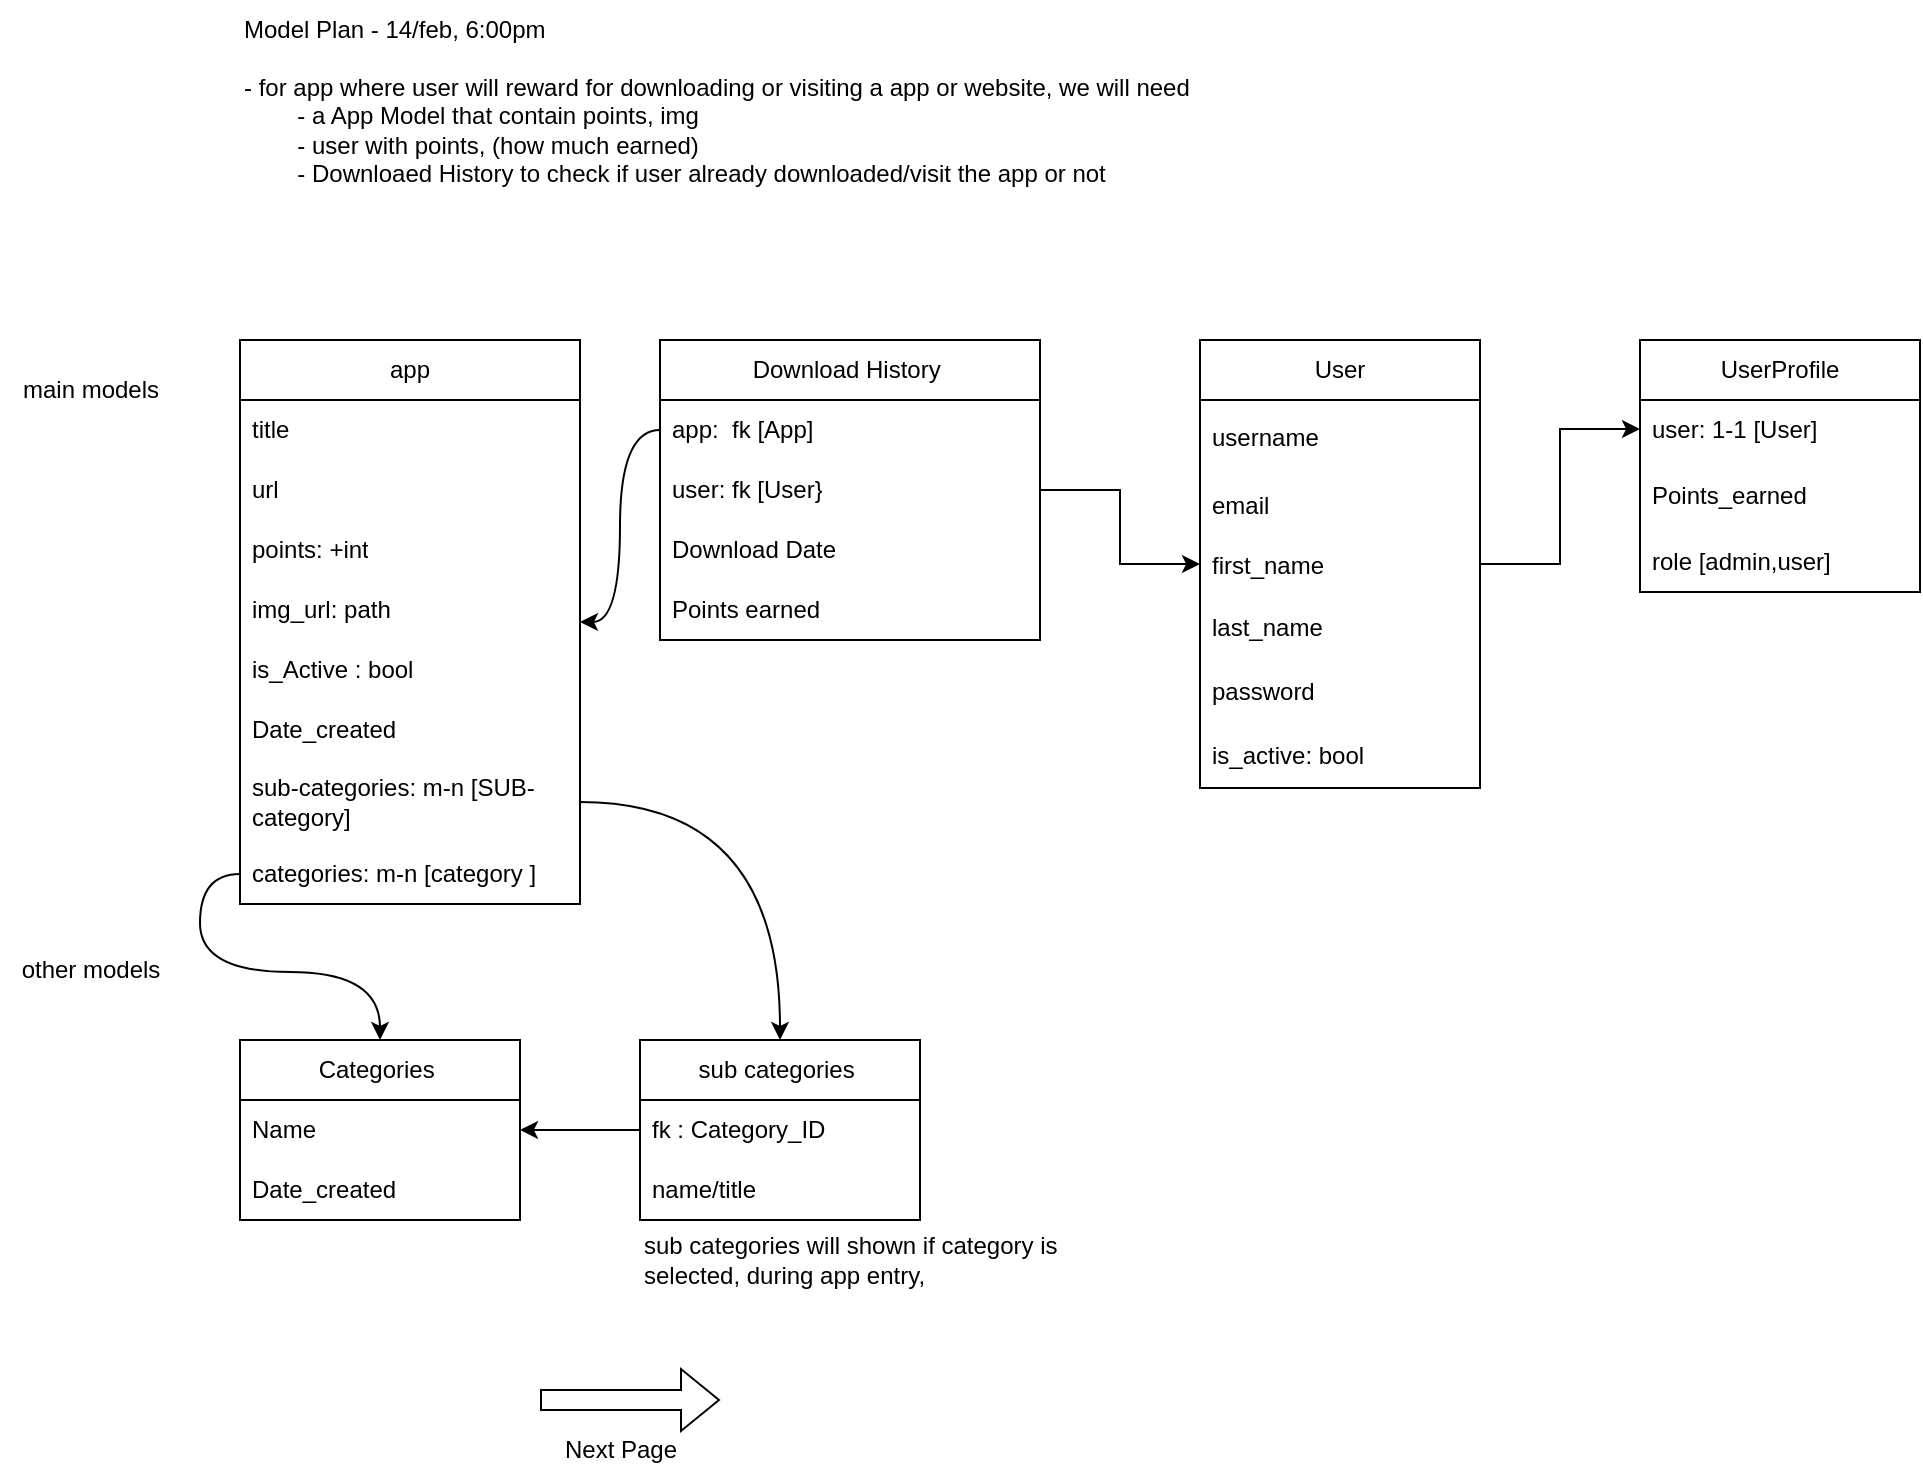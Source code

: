 <mxfile version="26.0.9" pages="3">
  <diagram name="Models" id="yg54V8enOvutbuFmXJnn">
    <mxGraphModel dx="1416" dy="1007" grid="1" gridSize="10" guides="1" tooltips="1" connect="1" arrows="1" fold="1" page="0" pageScale="1" pageWidth="1100" pageHeight="850" math="0" shadow="0">
      <root>
        <mxCell id="0" />
        <mxCell id="1" parent="0" />
        <mxCell id="X98Gqvlc236ztXUzKMdu-1" value="app" style="swimlane;fontStyle=0;childLayout=stackLayout;horizontal=1;startSize=30;horizontalStack=0;resizeParent=1;resizeParentMax=0;resizeLast=0;collapsible=1;marginBottom=0;whiteSpace=wrap;html=1;" parent="1" vertex="1">
          <mxGeometry x="80" y="130" width="170" height="282" as="geometry">
            <mxRectangle x="80" y="130" width="120" height="30" as="alternateBounds" />
          </mxGeometry>
        </mxCell>
        <mxCell id="X98Gqvlc236ztXUzKMdu-2" value="title" style="text;strokeColor=none;fillColor=none;align=left;verticalAlign=middle;spacingLeft=4;spacingRight=4;overflow=hidden;points=[[0,0.5],[1,0.5]];portConstraint=eastwest;rotatable=0;whiteSpace=wrap;html=1;" parent="X98Gqvlc236ztXUzKMdu-1" vertex="1">
          <mxGeometry y="30" width="170" height="30" as="geometry" />
        </mxCell>
        <mxCell id="X98Gqvlc236ztXUzKMdu-3" value="url" style="text;strokeColor=none;fillColor=none;align=left;verticalAlign=middle;spacingLeft=4;spacingRight=4;overflow=hidden;points=[[0,0.5],[1,0.5]];portConstraint=eastwest;rotatable=0;whiteSpace=wrap;html=1;" parent="X98Gqvlc236ztXUzKMdu-1" vertex="1">
          <mxGeometry y="60" width="170" height="30" as="geometry" />
        </mxCell>
        <mxCell id="X98Gqvlc236ztXUzKMdu-4" value="points: +int" style="text;strokeColor=none;fillColor=none;align=left;verticalAlign=middle;spacingLeft=4;spacingRight=4;overflow=hidden;points=[[0,0.5],[1,0.5]];portConstraint=eastwest;rotatable=0;whiteSpace=wrap;html=1;" parent="X98Gqvlc236ztXUzKMdu-1" vertex="1">
          <mxGeometry y="90" width="170" height="30" as="geometry" />
        </mxCell>
        <mxCell id="X98Gqvlc236ztXUzKMdu-14" value="img_url: path" style="text;strokeColor=none;fillColor=none;align=left;verticalAlign=middle;spacingLeft=4;spacingRight=4;overflow=hidden;points=[[0,0.5],[1,0.5]];portConstraint=eastwest;rotatable=0;whiteSpace=wrap;html=1;" parent="X98Gqvlc236ztXUzKMdu-1" vertex="1">
          <mxGeometry y="120" width="170" height="30" as="geometry" />
        </mxCell>
        <mxCell id="X98Gqvlc236ztXUzKMdu-15" value="is_Active : bool" style="text;strokeColor=none;fillColor=none;align=left;verticalAlign=middle;spacingLeft=4;spacingRight=4;overflow=hidden;points=[[0,0.5],[1,0.5]];portConstraint=eastwest;rotatable=0;whiteSpace=wrap;html=1;" parent="X98Gqvlc236ztXUzKMdu-1" vertex="1">
          <mxGeometry y="150" width="170" height="30" as="geometry" />
        </mxCell>
        <mxCell id="QyNWBzFtsBz3inYMbopf-13" value="Date_created" style="text;strokeColor=none;fillColor=none;align=left;verticalAlign=middle;spacingLeft=4;spacingRight=4;overflow=hidden;points=[[0,0.5],[1,0.5]];portConstraint=eastwest;rotatable=0;whiteSpace=wrap;html=1;" vertex="1" parent="X98Gqvlc236ztXUzKMdu-1">
          <mxGeometry y="180" width="170" height="30" as="geometry" />
        </mxCell>
        <mxCell id="X98Gqvlc236ztXUzKMdu-39" value="sub-categories: m-n [SUB- category]" style="text;strokeColor=none;fillColor=none;align=left;verticalAlign=middle;spacingLeft=4;spacingRight=4;overflow=hidden;points=[[0,0.5],[1,0.5]];portConstraint=eastwest;rotatable=0;whiteSpace=wrap;html=1;" parent="X98Gqvlc236ztXUzKMdu-1" vertex="1">
          <mxGeometry y="210" width="170" height="42" as="geometry" />
        </mxCell>
        <mxCell id="X98Gqvlc236ztXUzKMdu-20" value="categories: m-n [category ]" style="text;strokeColor=none;fillColor=none;align=left;verticalAlign=middle;spacingLeft=4;spacingRight=4;overflow=hidden;points=[[0,0.5],[1,0.5]];portConstraint=eastwest;rotatable=0;whiteSpace=wrap;html=1;" parent="X98Gqvlc236ztXUzKMdu-1" vertex="1">
          <mxGeometry y="252" width="170" height="30" as="geometry" />
        </mxCell>
        <mxCell id="X98Gqvlc236ztXUzKMdu-5" value="Model Plan - 14/feb, 6:00pm" style="text;html=1;align=left;verticalAlign=middle;resizable=0;points=[];autosize=1;strokeColor=none;fillColor=none;" parent="1" vertex="1">
          <mxGeometry x="80" y="-40" width="170" height="30" as="geometry" />
        </mxCell>
        <mxCell id="X98Gqvlc236ztXUzKMdu-6" value="UserProfile" style="swimlane;fontStyle=0;childLayout=stackLayout;horizontal=1;startSize=30;horizontalStack=0;resizeParent=1;resizeParentMax=0;resizeLast=0;collapsible=1;marginBottom=0;whiteSpace=wrap;html=1;" parent="1" vertex="1">
          <mxGeometry x="780" y="130" width="140" height="126" as="geometry">
            <mxRectangle x="250" y="130" width="120" height="30" as="alternateBounds" />
          </mxGeometry>
        </mxCell>
        <mxCell id="QyNWBzFtsBz3inYMbopf-1" value="user: 1-1 [User]" style="text;strokeColor=none;fillColor=none;align=left;verticalAlign=middle;spacingLeft=4;spacingRight=4;overflow=hidden;points=[[0,0.5],[1,0.5]];portConstraint=eastwest;rotatable=0;whiteSpace=wrap;html=1;" vertex="1" parent="X98Gqvlc236ztXUzKMdu-6">
          <mxGeometry y="30" width="140" height="29" as="geometry" />
        </mxCell>
        <mxCell id="X98Gqvlc236ztXUzKMdu-7" value="Points_earned&amp;nbsp;" style="text;strokeColor=none;fillColor=none;align=left;verticalAlign=middle;spacingLeft=4;spacingRight=4;overflow=hidden;points=[[0,0.5],[1,0.5]];portConstraint=eastwest;rotatable=0;whiteSpace=wrap;html=1;strokeWidth=1;" parent="X98Gqvlc236ztXUzKMdu-6" vertex="1">
          <mxGeometry y="59" width="140" height="37" as="geometry" />
        </mxCell>
        <mxCell id="X98Gqvlc236ztXUzKMdu-16" value="role [admin,user]" style="text;strokeColor=none;fillColor=none;align=left;verticalAlign=middle;spacingLeft=4;spacingRight=4;overflow=hidden;points=[[0,0.5],[1,0.5]];portConstraint=eastwest;rotatable=0;whiteSpace=wrap;html=1;" parent="X98Gqvlc236ztXUzKMdu-6" vertex="1">
          <mxGeometry y="96" width="140" height="30" as="geometry" />
        </mxCell>
        <mxCell id="X98Gqvlc236ztXUzKMdu-10" value="Download History&amp;nbsp;" style="swimlane;fontStyle=0;childLayout=stackLayout;horizontal=1;startSize=30;horizontalStack=0;resizeParent=1;resizeParentMax=0;resizeLast=0;collapsible=1;marginBottom=0;whiteSpace=wrap;html=1;" parent="1" vertex="1">
          <mxGeometry x="290" y="130" width="190" height="150" as="geometry">
            <mxRectangle x="410" y="130" width="180" height="30" as="alternateBounds" />
          </mxGeometry>
        </mxCell>
        <mxCell id="X98Gqvlc236ztXUzKMdu-11" value="app:&amp;nbsp; fk [App]" style="text;strokeColor=none;fillColor=none;align=left;verticalAlign=middle;spacingLeft=4;spacingRight=4;overflow=hidden;points=[[0,0.5],[1,0.5]];portConstraint=eastwest;rotatable=0;whiteSpace=wrap;html=1;" parent="X98Gqvlc236ztXUzKMdu-10" vertex="1">
          <mxGeometry y="30" width="190" height="30" as="geometry" />
        </mxCell>
        <mxCell id="X98Gqvlc236ztXUzKMdu-12" value="user: fk [User}" style="text;strokeColor=none;fillColor=none;align=left;verticalAlign=middle;spacingLeft=4;spacingRight=4;overflow=hidden;points=[[0,0.5],[1,0.5]];portConstraint=eastwest;rotatable=0;whiteSpace=wrap;html=1;" parent="X98Gqvlc236ztXUzKMdu-10" vertex="1">
          <mxGeometry y="60" width="190" height="30" as="geometry" />
        </mxCell>
        <mxCell id="X98Gqvlc236ztXUzKMdu-13" value="Download Date" style="text;strokeColor=none;fillColor=none;align=left;verticalAlign=middle;spacingLeft=4;spacingRight=4;overflow=hidden;points=[[0,0.5],[1,0.5]];portConstraint=eastwest;rotatable=0;whiteSpace=wrap;html=1;" parent="X98Gqvlc236ztXUzKMdu-10" vertex="1">
          <mxGeometry y="90" width="190" height="30" as="geometry" />
        </mxCell>
        <mxCell id="X98Gqvlc236ztXUzKMdu-17" value="Points earned" style="text;strokeColor=none;fillColor=none;align=left;verticalAlign=middle;spacingLeft=4;spacingRight=4;overflow=hidden;points=[[0,0.5],[1,0.5]];portConstraint=eastwest;rotatable=0;whiteSpace=wrap;html=1;" parent="X98Gqvlc236ztXUzKMdu-10" vertex="1">
          <mxGeometry y="120" width="190" height="30" as="geometry" />
        </mxCell>
        <mxCell id="X98Gqvlc236ztXUzKMdu-18" value="- for app where user will reward for downloading or visiting a app or website, we will need&lt;div&gt;&lt;span style=&quot;white-space: pre;&quot;&gt;&#x9;&lt;/span&gt;- a App Model that contain points, img&lt;/div&gt;&lt;div&gt;&lt;span style=&quot;white-space: pre;&quot;&gt;&#x9;&lt;/span&gt;- user with points, (how much earned)&lt;/div&gt;&lt;div&gt;&lt;span style=&quot;white-space: pre;&quot;&gt;&#x9;&lt;/span&gt;- Downloaed History to check if user already downloaded/visit the app or not&lt;br&gt;&lt;/div&gt;" style="text;html=1;align=left;verticalAlign=middle;resizable=0;points=[];autosize=1;strokeColor=none;fillColor=none;" parent="1" vertex="1">
          <mxGeometry x="80" y="-10" width="500" height="70" as="geometry" />
        </mxCell>
        <mxCell id="X98Gqvlc236ztXUzKMdu-19" value="other models" style="text;html=1;align=center;verticalAlign=middle;resizable=0;points=[];autosize=1;strokeColor=none;fillColor=none;" parent="1" vertex="1">
          <mxGeometry x="-40" y="430" width="90" height="30" as="geometry" />
        </mxCell>
        <mxCell id="X98Gqvlc236ztXUzKMdu-21" value="Categories&amp;nbsp;" style="swimlane;fontStyle=0;childLayout=stackLayout;horizontal=1;startSize=30;horizontalStack=0;resizeParent=1;resizeParentMax=0;resizeLast=0;collapsible=1;marginBottom=0;whiteSpace=wrap;html=1;" parent="1" vertex="1">
          <mxGeometry x="80" y="480" width="140" height="90" as="geometry">
            <mxRectangle x="80" y="440" width="120" height="30" as="alternateBounds" />
          </mxGeometry>
        </mxCell>
        <mxCell id="X98Gqvlc236ztXUzKMdu-22" value="Name" style="text;strokeColor=none;fillColor=none;align=left;verticalAlign=middle;spacingLeft=4;spacingRight=4;overflow=hidden;points=[[0,0.5],[1,0.5]];portConstraint=eastwest;rotatable=0;whiteSpace=wrap;html=1;" parent="X98Gqvlc236ztXUzKMdu-21" vertex="1">
          <mxGeometry y="30" width="140" height="30" as="geometry" />
        </mxCell>
        <mxCell id="X98Gqvlc236ztXUzKMdu-23" value="Date_created" style="text;strokeColor=none;fillColor=none;align=left;verticalAlign=middle;spacingLeft=4;spacingRight=4;overflow=hidden;points=[[0,0.5],[1,0.5]];portConstraint=eastwest;rotatable=0;whiteSpace=wrap;html=1;" parent="X98Gqvlc236ztXUzKMdu-21" vertex="1">
          <mxGeometry y="60" width="140" height="30" as="geometry" />
        </mxCell>
        <mxCell id="X98Gqvlc236ztXUzKMdu-32" value="sub categories&amp;nbsp;" style="swimlane;fontStyle=0;childLayout=stackLayout;horizontal=1;startSize=30;horizontalStack=0;resizeParent=1;resizeParentMax=0;resizeLast=0;collapsible=1;marginBottom=0;whiteSpace=wrap;html=1;" parent="1" vertex="1">
          <mxGeometry x="280" y="480" width="140" height="90" as="geometry">
            <mxRectangle x="240" y="440" width="120" height="30" as="alternateBounds" />
          </mxGeometry>
        </mxCell>
        <mxCell id="X98Gqvlc236ztXUzKMdu-33" value="fk : Category_ID" style="text;strokeColor=none;fillColor=none;align=left;verticalAlign=middle;spacingLeft=4;spacingRight=4;overflow=hidden;points=[[0,0.5],[1,0.5]];portConstraint=eastwest;rotatable=0;whiteSpace=wrap;html=1;" parent="X98Gqvlc236ztXUzKMdu-32" vertex="1">
          <mxGeometry y="30" width="140" height="30" as="geometry" />
        </mxCell>
        <mxCell id="X98Gqvlc236ztXUzKMdu-34" value="name/title" style="text;strokeColor=none;fillColor=none;align=left;verticalAlign=middle;spacingLeft=4;spacingRight=4;overflow=hidden;points=[[0,0.5],[1,0.5]];portConstraint=eastwest;rotatable=0;whiteSpace=wrap;html=1;" parent="X98Gqvlc236ztXUzKMdu-32" vertex="1">
          <mxGeometry y="60" width="140" height="30" as="geometry" />
        </mxCell>
        <mxCell id="X98Gqvlc236ztXUzKMdu-37" value="sub categories will shown if category is&amp;nbsp;&lt;div&gt;selected, during app entry,&lt;/div&gt;" style="text;html=1;align=left;verticalAlign=middle;resizable=0;points=[];autosize=1;strokeColor=none;fillColor=none;" parent="1" vertex="1">
          <mxGeometry x="280" y="570" width="230" height="40" as="geometry" />
        </mxCell>
        <mxCell id="X98Gqvlc236ztXUzKMdu-38" value="main models" style="text;html=1;align=center;verticalAlign=middle;resizable=0;points=[];autosize=1;strokeColor=none;fillColor=none;" parent="1" vertex="1">
          <mxGeometry x="-40" y="140" width="90" height="30" as="geometry" />
        </mxCell>
        <mxCell id="X98Gqvlc236ztXUzKMdu-41" style="edgeStyle=orthogonalEdgeStyle;curved=1;rounded=0;orthogonalLoop=1;jettySize=auto;html=1;" parent="1" source="X98Gqvlc236ztXUzKMdu-20" target="X98Gqvlc236ztXUzKMdu-21" edge="1">
          <mxGeometry relative="1" as="geometry" />
        </mxCell>
        <mxCell id="X98Gqvlc236ztXUzKMdu-42" style="edgeStyle=orthogonalEdgeStyle;curved=1;rounded=0;orthogonalLoop=1;jettySize=auto;html=1;" parent="1" source="X98Gqvlc236ztXUzKMdu-39" target="X98Gqvlc236ztXUzKMdu-32" edge="1">
          <mxGeometry relative="1" as="geometry" />
        </mxCell>
        <mxCell id="X98Gqvlc236ztXUzKMdu-43" style="edgeStyle=orthogonalEdgeStyle;curved=1;rounded=0;orthogonalLoop=1;jettySize=auto;html=1;" parent="1" source="X98Gqvlc236ztXUzKMdu-11" target="X98Gqvlc236ztXUzKMdu-1" edge="1">
          <mxGeometry relative="1" as="geometry" />
        </mxCell>
        <mxCell id="Gnga_Qd9Y9xelsauky16-4" value="" style="shape=flexArrow;endArrow=classic;html=1;rounded=0;curved=1;" parent="1" edge="1">
          <mxGeometry width="50" height="50" relative="1" as="geometry">
            <mxPoint x="230" y="660" as="sourcePoint" />
            <mxPoint x="320" y="660" as="targetPoint" />
          </mxGeometry>
        </mxCell>
        <mxCell id="Gnga_Qd9Y9xelsauky16-5" value="Next Page" style="text;html=1;align=center;verticalAlign=middle;resizable=0;points=[];autosize=1;strokeColor=none;fillColor=none;" parent="1" vertex="1">
          <mxGeometry x="230" y="670" width="80" height="30" as="geometry" />
        </mxCell>
        <mxCell id="QyNWBzFtsBz3inYMbopf-10" style="edgeStyle=orthogonalEdgeStyle;rounded=0;orthogonalLoop=1;jettySize=auto;html=1;" edge="1" parent="1" source="QyNWBzFtsBz3inYMbopf-2" target="QyNWBzFtsBz3inYMbopf-1">
          <mxGeometry relative="1" as="geometry" />
        </mxCell>
        <mxCell id="QyNWBzFtsBz3inYMbopf-2" value="User" style="swimlane;fontStyle=0;childLayout=stackLayout;horizontal=1;startSize=30;horizontalStack=0;resizeParent=1;resizeParentMax=0;resizeLast=0;collapsible=1;marginBottom=0;whiteSpace=wrap;html=1;" vertex="1" parent="1">
          <mxGeometry x="560" y="130" width="140" height="224" as="geometry">
            <mxRectangle x="250" y="130" width="120" height="30" as="alternateBounds" />
          </mxGeometry>
        </mxCell>
        <mxCell id="QyNWBzFtsBz3inYMbopf-3" value="username" style="text;strokeColor=none;fillColor=none;align=left;verticalAlign=middle;spacingLeft=4;spacingRight=4;overflow=hidden;points=[[0,0.5],[1,0.5]];portConstraint=eastwest;rotatable=0;whiteSpace=wrap;html=1;strokeWidth=1;" vertex="1" parent="QyNWBzFtsBz3inYMbopf-2">
          <mxGeometry y="30" width="140" height="38" as="geometry" />
        </mxCell>
        <mxCell id="QyNWBzFtsBz3inYMbopf-4" value="email" style="text;strokeColor=none;fillColor=none;align=left;verticalAlign=middle;spacingLeft=4;spacingRight=4;overflow=hidden;points=[[0,0.5],[1,0.5]];portConstraint=eastwest;rotatable=0;whiteSpace=wrap;html=1;" vertex="1" parent="QyNWBzFtsBz3inYMbopf-2">
          <mxGeometry y="68" width="140" height="30" as="geometry" />
        </mxCell>
        <mxCell id="QyNWBzFtsBz3inYMbopf-5" value="first_name" style="text;strokeColor=none;fillColor=none;align=left;verticalAlign=middle;spacingLeft=4;spacingRight=4;overflow=hidden;points=[[0,0.5],[1,0.5]];portConstraint=eastwest;rotatable=0;whiteSpace=wrap;html=1;" vertex="1" parent="QyNWBzFtsBz3inYMbopf-2">
          <mxGeometry y="98" width="140" height="30" as="geometry" />
        </mxCell>
        <mxCell id="QyNWBzFtsBz3inYMbopf-6" value="last_name" style="text;strokeColor=none;fillColor=none;align=left;verticalAlign=middle;spacingLeft=4;spacingRight=4;overflow=hidden;points=[[0,0.5],[1,0.5]];portConstraint=eastwest;rotatable=0;whiteSpace=wrap;html=1;" vertex="1" parent="QyNWBzFtsBz3inYMbopf-2">
          <mxGeometry y="128" width="140" height="32" as="geometry" />
        </mxCell>
        <mxCell id="QyNWBzFtsBz3inYMbopf-7" value="password" style="text;strokeColor=none;fillColor=none;align=left;verticalAlign=middle;spacingLeft=4;spacingRight=4;overflow=hidden;points=[[0,0.5],[1,0.5]];portConstraint=eastwest;rotatable=0;whiteSpace=wrap;html=1;" vertex="1" parent="QyNWBzFtsBz3inYMbopf-2">
          <mxGeometry y="160" width="140" height="32" as="geometry" />
        </mxCell>
        <mxCell id="QyNWBzFtsBz3inYMbopf-11" value="is_active: bool" style="text;strokeColor=none;fillColor=none;align=left;verticalAlign=middle;spacingLeft=4;spacingRight=4;overflow=hidden;points=[[0,0.5],[1,0.5]];portConstraint=eastwest;rotatable=0;whiteSpace=wrap;html=1;" vertex="1" parent="QyNWBzFtsBz3inYMbopf-2">
          <mxGeometry y="192" width="140" height="32" as="geometry" />
        </mxCell>
        <mxCell id="QyNWBzFtsBz3inYMbopf-8" style="edgeStyle=orthogonalEdgeStyle;rounded=0;orthogonalLoop=1;jettySize=auto;html=1;" edge="1" parent="1" source="X98Gqvlc236ztXUzKMdu-12" target="QyNWBzFtsBz3inYMbopf-2">
          <mxGeometry relative="1" as="geometry" />
        </mxCell>
        <mxCell id="QyNWBzFtsBz3inYMbopf-12" style="edgeStyle=orthogonalEdgeStyle;rounded=0;orthogonalLoop=1;jettySize=auto;html=1;" edge="1" parent="1" source="X98Gqvlc236ztXUzKMdu-33" target="X98Gqvlc236ztXUzKMdu-21">
          <mxGeometry relative="1" as="geometry" />
        </mxCell>
      </root>
    </mxGraphModel>
  </diagram>
  <diagram id="yCQ_rmjd4aNq1t-OZJEp" name="Logic-Flow-Backend">
    <mxGraphModel dx="3669" dy="1474" grid="1" gridSize="10" guides="1" tooltips="1" connect="1" arrows="1" fold="1" page="0" pageScale="1" pageWidth="1100" pageHeight="850" math="0" shadow="0">
      <root>
        <mxCell id="0" />
        <mxCell id="1" parent="0" />
        <mxCell id="yO73GR_8vQPgrOY_AsKE-1" value="&lt;font style=&quot;font-size: 24px;&quot;&gt;API EndPoints and Working Logic&lt;/font&gt;" style="text;html=1;align=center;verticalAlign=middle;resizable=0;points=[];autosize=1;strokeColor=none;fillColor=none;" vertex="1" parent="1">
          <mxGeometry x="-240" y="30" width="380" height="40" as="geometry" />
        </mxCell>
        <mxCell id="dvsR6oFwKkqPf12FmgT0-25" value="" style="group" vertex="1" connectable="0" parent="1">
          <mxGeometry x="-930" y="660" width="520" height="237" as="geometry" />
        </mxCell>
        <mxCell id="dvsR6oFwKkqPf12FmgT0-18" value="&lt;div style=&quot;font-family: Consolas, &amp;quot;Courier New&amp;quot;, monospace; font-size: 14px; line-height: 19px; white-space: pre;&quot;&gt;&lt;span style=&quot;color: rgb(255, 255, 255);&quot;&gt;download/&amp;lt;int:app_id&amp;gt;/&lt;/span&gt;&lt;br&gt;&lt;/div&gt;" style="swimlane;fontStyle=0;childLayout=stackLayout;horizontal=1;startSize=30;horizontalStack=0;resizeParent=1;resizeParentMax=0;resizeLast=0;collapsible=1;marginBottom=0;whiteSpace=wrap;html=1;fillColor=#6a00ff;strokeColor=#3700CC;fontColor=#ffffff;" vertex="1" parent="dvsR6oFwKkqPf12FmgT0-25">
          <mxGeometry y="50" width="520" height="187" as="geometry">
            <mxRectangle x="40" y="420" width="90" height="30" as="alternateBounds" />
          </mxGeometry>
        </mxCell>
        <mxCell id="dvsR6oFwKkqPf12FmgT0-19" value="GET : it&amp;nbsp; give points to user&lt;div&gt;- if app exist, checks if it active or not.&amp;nbsp;&lt;/div&gt;&lt;div&gt;- if app is active, checks if already downloaded. {it check is app adn user is in Download Histry&lt;font style=&quot;color: rgb(255, 255, 255);&quot;&gt;&amp;nbsp;&lt;/font&gt;&lt;span style=&quot;text-align: center; text-wrap: nowrap; background-color: transparent; color: light-dark(rgb(0, 0, 0), rgb(255, 255, 255));&quot;&gt;filter(user = request.user, app = app)&lt;/span&gt;&lt;span style=&quot;background-color: transparent; color: light-dark(rgb(0, 0, 0), rgb(255, 255, 255));&quot;&gt;}&lt;/span&gt;&lt;/div&gt;&lt;div&gt;&lt;span style=&quot;background-color: transparent; color: light-dark(rgb(0, 0, 0), rgb(255, 255, 255));&quot;&gt;&lt;br&gt;&lt;/span&gt;&lt;/div&gt;&lt;div&gt;&lt;span style=&quot;background-color: transparent; color: light-dark(rgb(0, 0, 0), rgb(255, 255, 255));&quot;&gt;- then is all ok, it create history object adding point, user, app&lt;/span&gt;&lt;/div&gt;&lt;div&gt;&lt;span style=&quot;background-color: transparent; color: light-dark(rgb(0, 0, 0), rgb(255, 255, 255));&quot;&gt;- add points to user Profile&lt;/span&gt;&lt;/div&gt;" style="text;align=left;verticalAlign=middle;spacingLeft=4;spacingRight=4;overflow=hidden;points=[[0,0.5],[1,0.5]];portConstraint=eastwest;rotatable=0;whiteSpace=wrap;html=1;fillColor=default;" vertex="1" parent="dvsR6oFwKkqPf12FmgT0-18">
          <mxGeometry y="30" width="520" height="157" as="geometry" />
        </mxCell>
        <mxCell id="dvsR6oFwKkqPf12FmgT0-20" value="&lt;font style=&quot;font-size: 14px;&quot;&gt;POINTS&lt;/font&gt;" style="text;html=1;align=center;verticalAlign=middle;resizable=0;points=[];autosize=1;strokeColor=none;fillColor=none;" vertex="1" parent="dvsR6oFwKkqPf12FmgT0-25">
          <mxGeometry x="20" width="80" height="30" as="geometry" />
        </mxCell>
        <mxCell id="dvsR6oFwKkqPf12FmgT0-27" value="" style="group" vertex="1" connectable="0" parent="1">
          <mxGeometry x="140" y="150" width="520" height="718" as="geometry" />
        </mxCell>
        <mxCell id="yO73GR_8vQPgrOY_AsKE-11" value="&lt;font color=&quot;#ffffff&quot;&gt;profile/&lt;/font&gt;" style="swimlane;fontStyle=0;childLayout=stackLayout;horizontal=1;startSize=30;horizontalStack=0;resizeParent=1;resizeParentMax=0;resizeLast=0;collapsible=1;marginBottom=0;whiteSpace=wrap;html=1;fillColor=#6a00ff;strokeColor=#3700CC;fontColor=#ffffff;" vertex="1" parent="dvsR6oFwKkqPf12FmgT0-27">
          <mxGeometry x="20" y="50" width="500" height="250" as="geometry">
            <mxRectangle x="40" y="170" width="90" height="30" as="alternateBounds" />
          </mxGeometry>
        </mxCell>
        <mxCell id="yO73GR_8vQPgrOY_AsKE-12" value="GET : take user profile object where user is request.user.&amp;nbsp;&lt;div&gt;-&amp;nbsp;&lt;font style=&quot;&quot;&gt;&lt;span style=&quot;font-size: 13px; color: rgb(220, 220, 170); background-color: rgb(31, 31, 31); font-family: Consolas, &amp;quot;Courier New&amp;quot;, monospace; white-space: pre;&quot;&gt;get_object_or_404&lt;/span&gt;&lt;span style=&quot;background-color: transparent; color: light-dark(rgb(0, 0, 0), rgb(255, 255, 255));&quot;&gt;&lt;span style=&quot;font-size: 13px;&quot;&gt;&amp;nbsp;it &lt;/span&gt;&lt;font&gt;check if object is present otherwise 404&lt;/font&gt;&lt;/span&gt;&lt;/font&gt;&lt;/div&gt;" style="text;align=left;verticalAlign=middle;spacingLeft=4;spacingRight=4;overflow=hidden;points=[[0,0.5],[1,0.5]];portConstraint=eastwest;rotatable=0;whiteSpace=wrap;html=1;fillColor=default;" vertex="1" parent="yO73GR_8vQPgrOY_AsKE-11">
          <mxGeometry y="30" width="500" height="56" as="geometry" />
        </mxCell>
        <mxCell id="yO73GR_8vQPgrOY_AsKE-13" value="Put : It take First_name, last_name, email and change in User model&lt;div&gt;- get current user objects where username == request.user&amp;nbsp;&lt;/div&gt;&lt;div&gt;- update adn save objects&amp;nbsp;&lt;/div&gt;" style="text;align=left;verticalAlign=middle;spacingLeft=4;spacingRight=4;overflow=hidden;points=[[0,0.5],[1,0.5]];portConstraint=eastwest;rotatable=0;whiteSpace=wrap;html=1;fillColor=default;" vertex="1" parent="yO73GR_8vQPgrOY_AsKE-11">
          <mxGeometry y="86" width="500" height="59" as="geometry" />
        </mxCell>
        <mxCell id="yO73GR_8vQPgrOY_AsKE-14" value="DELETE : set active to false of the User object&lt;div&gt;- get current user objects where username == request.user&amp;nbsp;&lt;/div&gt;&lt;div&gt;- set user.is_active to false&amp;nbsp;&lt;/div&gt;&lt;div&gt;- delete token if any&lt;/div&gt;&lt;div&gt;// inactive user cant access anything&lt;/div&gt;" style="text;align=left;verticalAlign=middle;spacingLeft=4;spacingRight=4;overflow=hidden;points=[[0,0.5],[1,0.5]];portConstraint=eastwest;rotatable=0;whiteSpace=wrap;html=1;fillColor=default;" vertex="1" parent="yO73GR_8vQPgrOY_AsKE-11">
          <mxGeometry y="145" width="500" height="105" as="geometry" />
        </mxCell>
        <mxCell id="dvsR6oFwKkqPf12FmgT0-9" value="&lt;font style=&quot;font-size: 14px;&quot;&gt;USER&lt;/font&gt;" style="text;html=1;align=center;verticalAlign=middle;resizable=0;points=[];autosize=1;strokeColor=none;fillColor=none;" vertex="1" parent="dvsR6oFwKkqPf12FmgT0-27">
          <mxGeometry x="230" width="60" height="30" as="geometry" />
        </mxCell>
        <mxCell id="dvsR6oFwKkqPf12FmgT0-11" value="&lt;div style=&quot;font-family: Consolas, &amp;quot;Courier New&amp;quot;, monospace; font-size: 14px; line-height: 19px; white-space: pre;&quot;&gt;&lt;font color=&quot;#ffffff&quot;&gt;history/&lt;/font&gt;&lt;/div&gt;" style="swimlane;fontStyle=0;childLayout=stackLayout;horizontal=1;startSize=30;horizontalStack=0;resizeParent=1;resizeParentMax=0;resizeLast=0;collapsible=1;marginBottom=0;whiteSpace=wrap;html=1;fillColor=#6a00ff;strokeColor=#3700CC;fontColor=#ffffff;" vertex="1" parent="dvsR6oFwKkqPf12FmgT0-27">
          <mxGeometry y="368" width="520" height="90" as="geometry">
            <mxRectangle x="40" y="420" width="90" height="30" as="alternateBounds" />
          </mxGeometry>
        </mxCell>
        <mxCell id="dvsR6oFwKkqPf12FmgT0-12" value="GET: return json of data of downloaded Apps History where user is request.user" style="text;align=left;verticalAlign=middle;spacingLeft=4;spacingRight=4;overflow=hidden;points=[[0,0.5],[1,0.5]];portConstraint=eastwest;rotatable=0;whiteSpace=wrap;html=1;fillColor=default;" vertex="1" parent="dvsR6oFwKkqPf12FmgT0-11">
          <mxGeometry y="30" width="520" height="60" as="geometry" />
        </mxCell>
        <mxCell id="dvsR6oFwKkqPf12FmgT0-13" value="&lt;div style=&quot;font-family: Consolas, &amp;quot;Courier New&amp;quot;, monospace; font-size: 14px; line-height: 19px; white-space: pre;&quot;&gt;&lt;font color=&quot;#ffffff&quot;&gt;get-apps/&lt;/font&gt;&lt;/div&gt;" style="swimlane;fontStyle=0;childLayout=stackLayout;horizontal=1;startSize=30;horizontalStack=0;resizeParent=1;resizeParentMax=0;resizeLast=0;collapsible=1;marginBottom=0;whiteSpace=wrap;html=1;fillColor=#6a00ff;strokeColor=#3700CC;fontColor=#ffffff;" vertex="1" parent="dvsR6oFwKkqPf12FmgT0-27">
          <mxGeometry y="490" width="520" height="90" as="geometry">
            <mxRectangle x="40" y="420" width="90" height="30" as="alternateBounds" />
          </mxGeometry>
        </mxCell>
        <mxCell id="dvsR6oFwKkqPf12FmgT0-14" value="GET: return json of data of downloaded Apps History where user is request.user" style="text;align=left;verticalAlign=middle;spacingLeft=4;spacingRight=4;overflow=hidden;points=[[0,0.5],[1,0.5]];portConstraint=eastwest;rotatable=0;whiteSpace=wrap;html=1;fillColor=default;" vertex="1" parent="dvsR6oFwKkqPf12FmgT0-13">
          <mxGeometry y="30" width="520" height="60" as="geometry" />
        </mxCell>
        <mxCell id="dvsR6oFwKkqPf12FmgT0-16" value="&lt;div style=&quot;font-family: Consolas, &amp;quot;Courier New&amp;quot;, monospace; font-size: 14px; line-height: 19px; white-space: pre;&quot;&gt;&lt;span style=&quot;color: rgb(255, 255, 255);&quot;&gt;get-apps/?not-claimed=true/&lt;/span&gt;&lt;br&gt;&lt;/div&gt;" style="swimlane;fontStyle=0;childLayout=stackLayout;horizontal=1;startSize=30;horizontalStack=0;resizeParent=1;resizeParentMax=0;resizeLast=0;collapsible=1;marginBottom=0;whiteSpace=wrap;html=1;fillColor=#6a00ff;strokeColor=#3700CC;fontColor=#ffffff;" vertex="1" parent="dvsR6oFwKkqPf12FmgT0-27">
          <mxGeometry y="600" width="520" height="118" as="geometry">
            <mxRectangle x="40" y="420" width="90" height="30" as="alternateBounds" />
          </mxGeometry>
        </mxCell>
        <mxCell id="dvsR6oFwKkqPf12FmgT0-17" value="GET: return app data which are not claimed&lt;div&gt;- First it take all app data from download history which are claimed&lt;/div&gt;&lt;div&gt;- then store id in list,&amp;nbsp;&lt;/div&gt;&lt;div&gt;- get all apps which are not in list. exclude(id__in=List)&lt;/div&gt;" style="text;align=left;verticalAlign=middle;spacingLeft=4;spacingRight=4;overflow=hidden;points=[[0,0.5],[1,0.5]];portConstraint=eastwest;rotatable=0;whiteSpace=wrap;html=1;fillColor=default;" vertex="1" parent="dvsR6oFwKkqPf12FmgT0-16">
          <mxGeometry y="30" width="520" height="88" as="geometry" />
        </mxCell>
        <mxCell id="dvsR6oFwKkqPf12FmgT0-28" value="" style="group" vertex="1" connectable="0" parent="1">
          <mxGeometry x="-930" y="150" width="480" height="430" as="geometry" />
        </mxCell>
        <mxCell id="yO73GR_8vQPgrOY_AsKE-2" value="&lt;font color=&quot;#ffffff&quot;&gt;register/&lt;/font&gt;" style="swimlane;fontStyle=0;childLayout=stackLayout;horizontal=1;startSize=30;horizontalStack=0;resizeParent=1;resizeParentMax=0;resizeLast=0;collapsible=1;marginBottom=0;whiteSpace=wrap;html=1;fillColor=#6a00ff;strokeColor=#3700CC;fontColor=#ffffff;" vertex="1" parent="dvsR6oFwKkqPf12FmgT0-28">
          <mxGeometry y="50" width="480" height="110" as="geometry">
            <mxRectangle x="40" y="170" width="90" height="30" as="alternateBounds" />
          </mxGeometry>
        </mxCell>
        <mxCell id="yO73GR_8vQPgrOY_AsKE-3" value="Post: take username and password,&amp;nbsp;&lt;div&gt;- Create user object. then assign password through set_password for hased pswd.&amp;nbsp;&lt;/div&gt;&lt;div&gt;- generate token object for user&lt;/div&gt;&lt;div&gt;- return token, username, first_name, last_name, email&lt;/div&gt;" style="text;align=left;verticalAlign=middle;spacingLeft=4;spacingRight=4;overflow=hidden;points=[[0,0.5],[1,0.5]];portConstraint=eastwest;rotatable=0;whiteSpace=wrap;html=1;fillColor=default;" vertex="1" parent="yO73GR_8vQPgrOY_AsKE-2">
          <mxGeometry y="30" width="480" height="80" as="geometry" />
        </mxCell>
        <mxCell id="yO73GR_8vQPgrOY_AsKE-6" value="&lt;font color=&quot;#ffffff&quot;&gt;login/&lt;/font&gt;" style="swimlane;fontStyle=0;childLayout=stackLayout;horizontal=1;startSize=30;horizontalStack=0;resizeParent=1;resizeParentMax=0;resizeLast=0;collapsible=1;marginBottom=0;whiteSpace=wrap;html=1;fillColor=#6a00ff;strokeColor=#3700CC;fontColor=#ffffff;" vertex="1" parent="dvsR6oFwKkqPf12FmgT0-28">
          <mxGeometry y="170" width="460" height="110" as="geometry">
            <mxRectangle x="40" y="290" width="90" height="30" as="alternateBounds" />
          </mxGeometry>
        </mxCell>
        <mxCell id="yO73GR_8vQPgrOY_AsKE-7" value="Post: take username and password,&amp;nbsp;&lt;div&gt;- verify user data, inbuilt in rest framewrok. object_auth_token view.&amp;nbsp;&lt;/div&gt;&lt;div&gt;- return Token if valid user&lt;/div&gt;" style="text;align=left;verticalAlign=middle;spacingLeft=4;spacingRight=4;overflow=hidden;points=[[0,0.5],[1,0.5]];portConstraint=eastwest;rotatable=0;whiteSpace=wrap;html=1;fillColor=default;" vertex="1" parent="yO73GR_8vQPgrOY_AsKE-6">
          <mxGeometry y="30" width="460" height="80" as="geometry" />
        </mxCell>
        <mxCell id="yO73GR_8vQPgrOY_AsKE-8" value="&lt;font color=&quot;#ffffff&quot;&gt;logout/&lt;/font&gt;" style="swimlane;fontStyle=0;childLayout=stackLayout;horizontal=1;startSize=30;horizontalStack=0;resizeParent=1;resizeParentMax=0;resizeLast=0;collapsible=1;marginBottom=0;whiteSpace=wrap;html=1;fillColor=#6a00ff;strokeColor=#3700CC;fontColor=#ffffff;" vertex="1" parent="dvsR6oFwKkqPf12FmgT0-28">
          <mxGeometry y="300" width="450" height="130" as="geometry">
            <mxRectangle x="40" y="420" width="90" height="30" as="alternateBounds" />
          </mxGeometry>
        </mxCell>
        <mxCell id="yO73GR_8vQPgrOY_AsKE-9" value="GET: it delete user token.&amp;nbsp;&lt;div&gt;- get user from request.user.&amp;nbsp;&lt;/div&gt;&lt;div&gt;- get token object of the user&lt;/div&gt;&lt;div&gt;- delete it&lt;/div&gt;&lt;div&gt;- it can be recreate auto. during login unit unless user inactive&lt;/div&gt;" style="text;align=left;verticalAlign=middle;spacingLeft=4;spacingRight=4;overflow=hidden;points=[[0,0.5],[1,0.5]];portConstraint=eastwest;rotatable=0;whiteSpace=wrap;html=1;fillColor=default;" vertex="1" parent="yO73GR_8vQPgrOY_AsKE-8">
          <mxGeometry y="30" width="450" height="100" as="geometry" />
        </mxCell>
        <mxCell id="dvsR6oFwKkqPf12FmgT0-10" value="&lt;font style=&quot;font-size: 14px;&quot;&gt;AUTH&lt;/font&gt;" style="text;html=1;align=center;verticalAlign=middle;resizable=0;points=[];autosize=1;strokeColor=none;fillColor=none;" vertex="1" parent="dvsR6oFwKkqPf12FmgT0-28">
          <mxGeometry x="200" width="60" height="30" as="geometry" />
        </mxCell>
        <mxCell id="dvsR6oFwKkqPf12FmgT0-26" value="" style="group" vertex="1" connectable="0" parent="1">
          <mxGeometry x="-380" y="150" width="440" height="372" as="geometry" />
        </mxCell>
        <mxCell id="dvsR6oFwKkqPf12FmgT0-1" value="&lt;font color=&quot;#ffffff&quot;&gt;apps/&lt;/font&gt;" style="swimlane;fontStyle=0;childLayout=stackLayout;horizontal=1;startSize=30;horizontalStack=0;resizeParent=1;resizeParentMax=0;resizeLast=0;collapsible=1;marginBottom=0;whiteSpace=wrap;html=1;fillColor=#6a00ff;strokeColor=#3700CC;fontColor=#ffffff;" vertex="1" parent="dvsR6oFwKkqPf12FmgT0-26">
          <mxGeometry y="52" width="440" height="90" as="geometry">
            <mxRectangle x="40" y="420" width="90" height="30" as="alternateBounds" />
          </mxGeometry>
        </mxCell>
        <mxCell id="dvsR6oFwKkqPf12FmgT0-2" value="ALL CRUD : But only admin can perform.&amp;nbsp;&lt;div&gt;- check if user role is ADMIN&amp;nbsp;&lt;/div&gt;" style="text;align=left;verticalAlign=middle;spacingLeft=4;spacingRight=4;overflow=hidden;points=[[0,0.5],[1,0.5]];portConstraint=eastwest;rotatable=0;whiteSpace=wrap;html=1;fillColor=default;" vertex="1" parent="dvsR6oFwKkqPf12FmgT0-1">
          <mxGeometry y="30" width="440" height="60" as="geometry" />
        </mxCell>
        <mxCell id="dvsR6oFwKkqPf12FmgT0-3" value="&lt;font style=&quot;font-size: 14px;&quot;&gt;ADMIN ONLY&lt;/font&gt;" style="text;html=1;align=center;verticalAlign=middle;resizable=0;points=[];autosize=1;strokeColor=none;fillColor=none;" vertex="1" parent="dvsR6oFwKkqPf12FmgT0-26">
          <mxGeometry width="110" height="30" as="geometry" />
        </mxCell>
        <mxCell id="dvsR6oFwKkqPf12FmgT0-4" value="&lt;font color=&quot;#ffffff&quot;&gt;categories/&lt;/font&gt;" style="swimlane;fontStyle=0;childLayout=stackLayout;horizontal=1;startSize=30;horizontalStack=0;resizeParent=1;resizeParentMax=0;resizeLast=0;collapsible=1;marginBottom=0;whiteSpace=wrap;html=1;fillColor=#6a00ff;strokeColor=#3700CC;fontColor=#ffffff;" vertex="1" parent="dvsR6oFwKkqPf12FmgT0-26">
          <mxGeometry y="172" width="440" height="90" as="geometry">
            <mxRectangle x="40" y="420" width="90" height="30" as="alternateBounds" />
          </mxGeometry>
        </mxCell>
        <mxCell id="dvsR6oFwKkqPf12FmgT0-5" value="ALL CRUD : But only admin can perform.&amp;nbsp;&lt;div&gt;- check if user role is ADMIN&amp;nbsp;&lt;/div&gt;" style="text;align=left;verticalAlign=middle;spacingLeft=4;spacingRight=4;overflow=hidden;points=[[0,0.5],[1,0.5]];portConstraint=eastwest;rotatable=0;whiteSpace=wrap;html=1;fillColor=default;" vertex="1" parent="dvsR6oFwKkqPf12FmgT0-4">
          <mxGeometry y="30" width="440" height="60" as="geometry" />
        </mxCell>
        <mxCell id="dvsR6oFwKkqPf12FmgT0-6" value="&lt;font color=&quot;#ffffff&quot;&gt;sub-categories&lt;/font&gt;" style="swimlane;fontStyle=0;childLayout=stackLayout;horizontal=1;startSize=30;horizontalStack=0;resizeParent=1;resizeParentMax=0;resizeLast=0;collapsible=1;marginBottom=0;whiteSpace=wrap;html=1;fillColor=#6a00ff;strokeColor=#3700CC;fontColor=#ffffff;" vertex="1" parent="dvsR6oFwKkqPf12FmgT0-26">
          <mxGeometry y="282" width="440" height="90" as="geometry">
            <mxRectangle x="40" y="420" width="90" height="30" as="alternateBounds" />
          </mxGeometry>
        </mxCell>
        <mxCell id="dvsR6oFwKkqPf12FmgT0-7" value="ALL CRUD : But only admin can perform.&amp;nbsp;&lt;div&gt;- check if user role is ADMIN&amp;nbsp;&lt;/div&gt;" style="text;align=left;verticalAlign=middle;spacingLeft=4;spacingRight=4;overflow=hidden;points=[[0,0.5],[1,0.5]];portConstraint=eastwest;rotatable=0;whiteSpace=wrap;html=1;fillColor=default;" vertex="1" parent="dvsR6oFwKkqPf12FmgT0-6">
          <mxGeometry y="30" width="440" height="60" as="geometry" />
        </mxCell>
      </root>
    </mxGraphModel>
  </diagram>
  <diagram id="fR2ylJ5tUEiDieM7IAqI" name="Page-2">
    <mxGraphModel dx="1840" dy="1260" grid="1" gridSize="10" guides="1" tooltips="1" connect="1" arrows="1" fold="1" page="0" pageScale="1" pageWidth="1100" pageHeight="850" math="0" shadow="0">
      <root>
        <mxCell id="0" />
        <mxCell id="1" parent="0" />
        <mxCell id="ArRqQhbgf-dQYgkE-MAk-15" value="" style="group" vertex="1" connectable="0" parent="1">
          <mxGeometry x="-170" y="-182" width="450" height="362" as="geometry" />
        </mxCell>
        <mxCell id="ArRqQhbgf-dQYgkE-MAk-1" value="FLOW OF SITE:&amp;nbsp;" style="text;html=1;align=left;verticalAlign=middle;resizable=0;points=[];autosize=1;strokeColor=none;fillColor=none;" vertex="1" parent="ArRqQhbgf-dQYgkE-MAk-15">
          <mxGeometry x="75" y="48" width="110" height="30" as="geometry" />
        </mxCell>
        <mxCell id="ArRqQhbgf-dQYgkE-MAk-6" value="" style="group" vertex="1" connectable="0" parent="ArRqQhbgf-dQYgkE-MAk-15">
          <mxGeometry x="75" y="130" width="140" height="140" as="geometry" />
        </mxCell>
        <mxCell id="ArRqQhbgf-dQYgkE-MAk-3" value="" style="rounded=0;whiteSpace=wrap;html=1;align=left;" vertex="1" parent="ArRqQhbgf-dQYgkE-MAk-6">
          <mxGeometry width="140" height="140" as="geometry" />
        </mxCell>
        <mxCell id="ArRqQhbgf-dQYgkE-MAk-4" value="ADMIN" style="rounded=0;whiteSpace=wrap;html=1;" vertex="1" parent="ArRqQhbgf-dQYgkE-MAk-6">
          <mxGeometry x="30" y="20" width="80" height="40" as="geometry" />
        </mxCell>
        <mxCell id="ArRqQhbgf-dQYgkE-MAk-5" value="Home" style="rounded=0;whiteSpace=wrap;html=1;" vertex="1" parent="ArRqQhbgf-dQYgkE-MAk-6">
          <mxGeometry x="30" y="75" width="80" height="40" as="geometry" />
        </mxCell>
        <mxCell id="ArRqQhbgf-dQYgkE-MAk-7" value="Site" style="text;html=1;align=center;verticalAlign=middle;resizable=0;points=[];autosize=1;strokeColor=none;fillColor=none;" vertex="1" parent="ArRqQhbgf-dQYgkE-MAk-15">
          <mxGeometry x="125" y="98" width="40" height="30" as="geometry" />
        </mxCell>
        <mxCell id="ArRqQhbgf-dQYgkE-MAk-12" style="edgeStyle=orthogonalEdgeStyle;curved=1;rounded=0;orthogonalLoop=1;jettySize=auto;html=1;" edge="1" parent="ArRqQhbgf-dQYgkE-MAk-15" source="ArRqQhbgf-dQYgkE-MAk-9" target="ArRqQhbgf-dQYgkE-MAk-4">
          <mxGeometry relative="1" as="geometry" />
        </mxCell>
        <mxCell id="ArRqQhbgf-dQYgkE-MAk-9" value="ADMIN can enter app data" style="text;html=1;align=center;verticalAlign=middle;resizable=0;points=[];autosize=1;strokeColor=none;fillColor=none;" vertex="1" parent="ArRqQhbgf-dQYgkE-MAk-15">
          <mxGeometry x="240" y="140" width="170" height="30" as="geometry" />
        </mxCell>
        <mxCell id="ArRqQhbgf-dQYgkE-MAk-13" style="edgeStyle=orthogonalEdgeStyle;curved=1;rounded=0;orthogonalLoop=1;jettySize=auto;html=1;" edge="1" parent="ArRqQhbgf-dQYgkE-MAk-15" source="ArRqQhbgf-dQYgkE-MAk-10" target="ArRqQhbgf-dQYgkE-MAk-5">
          <mxGeometry relative="1" as="geometry" />
        </mxCell>
        <mxCell id="ArRqQhbgf-dQYgkE-MAk-10" value="User will visit app to get point" style="text;html=1;align=center;verticalAlign=middle;resizable=0;points=[];autosize=1;strokeColor=none;fillColor=none;" vertex="1" parent="ArRqQhbgf-dQYgkE-MAk-15">
          <mxGeometry x="240" y="185" width="180" height="30" as="geometry" />
        </mxCell>
        <mxCell id="ArRqQhbgf-dQYgkE-MAk-14" value="" style="rounded=0;whiteSpace=wrap;html=1;fillColor=none;" vertex="1" parent="ArRqQhbgf-dQYgkE-MAk-15">
          <mxGeometry width="450" height="362" as="geometry" />
        </mxCell>
        <mxCell id="ArRqQhbgf-dQYgkE-MAk-34" value="" style="group" vertex="1" connectable="0" parent="1">
          <mxGeometry x="-170" y="230" width="700" height="325" as="geometry" />
        </mxCell>
        <mxCell id="ArRqQhbgf-dQYgkE-MAk-16" value="Point system:&amp;nbsp;" style="text;html=1;align=center;verticalAlign=middle;resizable=0;points=[];autosize=1;strokeColor=none;fillColor=none;" vertex="1" parent="ArRqQhbgf-dQYgkE-MAk-34">
          <mxGeometry x="50" y="30" width="100" height="30" as="geometry" />
        </mxCell>
        <mxCell id="ArRqQhbgf-dQYgkE-MAk-19" style="edgeStyle=orthogonalEdgeStyle;curved=1;rounded=0;orthogonalLoop=1;jettySize=auto;html=1;" edge="1" parent="ArRqQhbgf-dQYgkE-MAk-34" source="ArRqQhbgf-dQYgkE-MAk-17" target="ArRqQhbgf-dQYgkE-MAk-18">
          <mxGeometry relative="1" as="geometry" />
        </mxCell>
        <mxCell id="ArRqQhbgf-dQYgkE-MAk-17" value="User ClICK&amp;nbsp;&lt;span style=&quot;background-color: transparent; color: light-dark(rgb(0, 0, 0), rgb(255, 255, 255));&quot;&gt;on app&lt;/span&gt;" style="rounded=0;whiteSpace=wrap;html=1;" vertex="1" parent="ArRqQhbgf-dQYgkE-MAk-34">
          <mxGeometry x="60" y="100" width="100" height="40" as="geometry" />
        </mxCell>
        <mxCell id="ArRqQhbgf-dQYgkE-MAk-21" style="edgeStyle=orthogonalEdgeStyle;curved=1;rounded=0;orthogonalLoop=1;jettySize=auto;html=1;" edge="1" parent="ArRqQhbgf-dQYgkE-MAk-34" source="ArRqQhbgf-dQYgkE-MAk-18" target="ArRqQhbgf-dQYgkE-MAk-20">
          <mxGeometry relative="1" as="geometry" />
        </mxCell>
        <mxCell id="ArRqQhbgf-dQYgkE-MAk-18" value="Frontend" style="rounded=0;whiteSpace=wrap;html=1;" vertex="1" parent="ArRqQhbgf-dQYgkE-MAk-34">
          <mxGeometry x="190" y="95" width="70" height="50" as="geometry" />
        </mxCell>
        <mxCell id="ArRqQhbgf-dQYgkE-MAk-23" style="edgeStyle=orthogonalEdgeStyle;curved=1;rounded=0;orthogonalLoop=1;jettySize=auto;html=1;entryX=0;entryY=0.5;entryDx=0;entryDy=0;" edge="1" parent="ArRqQhbgf-dQYgkE-MAk-34" source="ArRqQhbgf-dQYgkE-MAk-20" target="ArRqQhbgf-dQYgkE-MAk-22">
          <mxGeometry relative="1" as="geometry" />
        </mxCell>
        <mxCell id="ArRqQhbgf-dQYgkE-MAk-28" style="edgeStyle=orthogonalEdgeStyle;curved=1;rounded=0;orthogonalLoop=1;jettySize=auto;html=1;" edge="1" parent="ArRqQhbgf-dQYgkE-MAk-34" source="ArRqQhbgf-dQYgkE-MAk-20" target="ArRqQhbgf-dQYgkE-MAk-27">
          <mxGeometry relative="1" as="geometry" />
        </mxCell>
        <mxCell id="ArRqQhbgf-dQYgkE-MAk-20" value="Backend&lt;div&gt;View&lt;/div&gt;" style="rounded=0;whiteSpace=wrap;html=1;" vertex="1" parent="ArRqQhbgf-dQYgkE-MAk-34">
          <mxGeometry x="310" y="95" width="70" height="50" as="geometry" />
        </mxCell>
        <mxCell id="ArRqQhbgf-dQYgkE-MAk-25" style="edgeStyle=orthogonalEdgeStyle;curved=1;rounded=0;orthogonalLoop=1;jettySize=auto;html=1;exitX=1;exitY=0.5;exitDx=0;exitDy=0;" edge="1" parent="ArRqQhbgf-dQYgkE-MAk-34" source="ArRqQhbgf-dQYgkE-MAk-22" target="ArRqQhbgf-dQYgkE-MAk-24">
          <mxGeometry relative="1" as="geometry" />
        </mxCell>
        <mxCell id="ArRqQhbgf-dQYgkE-MAk-31" style="edgeStyle=orthogonalEdgeStyle;curved=1;rounded=0;orthogonalLoop=1;jettySize=auto;html=1;exitX=0.5;exitY=1;exitDx=0;exitDy=0;" edge="1" parent="ArRqQhbgf-dQYgkE-MAk-34" source="ArRqQhbgf-dQYgkE-MAk-22" target="ArRqQhbgf-dQYgkE-MAk-30">
          <mxGeometry relative="1" as="geometry" />
        </mxCell>
        <mxCell id="ArRqQhbgf-dQYgkE-MAk-22" value="already downloaded&amp;nbsp;" style="rhombus;whiteSpace=wrap;html=1;" vertex="1" parent="ArRqQhbgf-dQYgkE-MAk-34">
          <mxGeometry x="420" y="65" width="110" height="110" as="geometry" />
        </mxCell>
        <mxCell id="ArRqQhbgf-dQYgkE-MAk-24" value="return : already done" style="rounded=0;whiteSpace=wrap;html=1;" vertex="1" parent="ArRqQhbgf-dQYgkE-MAk-34">
          <mxGeometry x="560" y="100" width="100" height="40" as="geometry" />
        </mxCell>
        <mxCell id="ArRqQhbgf-dQYgkE-MAk-26" value="yes" style="text;html=1;align=center;verticalAlign=middle;resizable=0;points=[];autosize=1;strokeColor=none;fillColor=none;" vertex="1" parent="ArRqQhbgf-dQYgkE-MAk-34">
          <mxGeometry x="530" y="90" width="40" height="30" as="geometry" />
        </mxCell>
        <mxCell id="ArRqQhbgf-dQYgkE-MAk-27" value="Download History&amp;nbsp;" style="rounded=0;whiteSpace=wrap;html=1;" vertex="1" parent="ArRqQhbgf-dQYgkE-MAk-34">
          <mxGeometry x="310" y="175" width="70" height="50" as="geometry" />
        </mxCell>
        <mxCell id="ArRqQhbgf-dQYgkE-MAk-29" value="check" style="text;html=1;align=center;verticalAlign=middle;resizable=0;points=[];autosize=1;strokeColor=none;fillColor=none;" vertex="1" parent="ArRqQhbgf-dQYgkE-MAk-34">
          <mxGeometry x="380" y="90" width="50" height="30" as="geometry" />
        </mxCell>
        <mxCell id="ArRqQhbgf-dQYgkE-MAk-30" value="get points of app and add to user and add history&amp;nbsp;" style="rounded=0;whiteSpace=wrap;html=1;" vertex="1" parent="ArRqQhbgf-dQYgkE-MAk-34">
          <mxGeometry x="450" y="220" width="120" height="60" as="geometry" />
        </mxCell>
        <mxCell id="ArRqQhbgf-dQYgkE-MAk-32" value="NO" style="text;html=1;align=center;verticalAlign=middle;resizable=0;points=[];autosize=1;strokeColor=none;fillColor=none;" vertex="1" parent="ArRqQhbgf-dQYgkE-MAk-34">
          <mxGeometry x="490" y="168" width="40" height="30" as="geometry" />
        </mxCell>
        <mxCell id="ArRqQhbgf-dQYgkE-MAk-33" value="" style="rounded=0;whiteSpace=wrap;html=1;fillColor=none;" vertex="1" parent="ArRqQhbgf-dQYgkE-MAk-34">
          <mxGeometry width="700" height="325" as="geometry" />
        </mxCell>
        <mxCell id="ArRqQhbgf-dQYgkE-MAk-47" value="" style="group" vertex="1" connectable="0" parent="1">
          <mxGeometry x="330" y="-250" width="420" height="430" as="geometry" />
        </mxCell>
        <mxCell id="ArRqQhbgf-dQYgkE-MAk-35" value="" style="rounded=0;whiteSpace=wrap;html=1;" vertex="1" parent="ArRqQhbgf-dQYgkE-MAk-47">
          <mxGeometry y="40" width="420" height="390" as="geometry" />
        </mxCell>
        <mxCell id="ArRqQhbgf-dQYgkE-MAk-36" value="UserName" style="rounded=0;whiteSpace=wrap;html=1;" vertex="1" parent="ArRqQhbgf-dQYgkE-MAk-47">
          <mxGeometry x="140" y="50" width="270" height="60" as="geometry" />
        </mxCell>
        <mxCell id="ArRqQhbgf-dQYgkE-MAk-37" value="" style="rounded=0;whiteSpace=wrap;html=1;" vertex="1" parent="ArRqQhbgf-dQYgkE-MAk-47">
          <mxGeometry x="10" y="50" width="120" height="370" as="geometry" />
        </mxCell>
        <mxCell id="ArRqQhbgf-dQYgkE-MAk-38" value="" style="rounded=0;whiteSpace=wrap;html=1;" vertex="1" parent="ArRqQhbgf-dQYgkE-MAk-47">
          <mxGeometry x="140" y="120" width="270" height="300" as="geometry" />
        </mxCell>
        <mxCell id="ArRqQhbgf-dQYgkE-MAk-39" value="APP 1" style="rounded=0;whiteSpace=wrap;html=1;" vertex="1" parent="ArRqQhbgf-dQYgkE-MAk-47">
          <mxGeometry x="150" y="130" width="250" height="60" as="geometry" />
        </mxCell>
        <mxCell id="ArRqQhbgf-dQYgkE-MAk-40" value="APP 2" style="rounded=0;whiteSpace=wrap;html=1;" vertex="1" parent="ArRqQhbgf-dQYgkE-MAk-47">
          <mxGeometry x="150" y="201" width="250" height="60" as="geometry" />
        </mxCell>
        <mxCell id="ArRqQhbgf-dQYgkE-MAk-41" value="APP 3" style="rounded=0;whiteSpace=wrap;html=1;" vertex="1" parent="ArRqQhbgf-dQYgkE-MAk-47">
          <mxGeometry x="150" y="270" width="250" height="60" as="geometry" />
        </mxCell>
        <mxCell id="ArRqQhbgf-dQYgkE-MAk-42" value="Home" style="rounded=0;whiteSpace=wrap;html=1;" vertex="1" parent="ArRqQhbgf-dQYgkE-MAk-47">
          <mxGeometry x="24.38" y="70" width="91.25" height="30" as="geometry" />
        </mxCell>
        <mxCell id="ArRqQhbgf-dQYgkE-MAk-43" value="Profile" style="rounded=0;whiteSpace=wrap;html=1;" vertex="1" parent="ArRqQhbgf-dQYgkE-MAk-47">
          <mxGeometry x="24.38" y="380" width="91.25" height="30" as="geometry" />
        </mxCell>
        <mxCell id="ArRqQhbgf-dQYgkE-MAk-44" value="Points" style="rounded=0;whiteSpace=wrap;html=1;" vertex="1" parent="ArRqQhbgf-dQYgkE-MAk-47">
          <mxGeometry x="24.38" y="110" width="91.25" height="30" as="geometry" />
        </mxCell>
        <mxCell id="ArRqQhbgf-dQYgkE-MAk-45" value="Task" style="rounded=0;whiteSpace=wrap;html=1;" vertex="1" parent="ArRqQhbgf-dQYgkE-MAk-47">
          <mxGeometry x="24.38" y="150" width="91.25" height="30" as="geometry" />
        </mxCell>
        <mxCell id="ArRqQhbgf-dQYgkE-MAk-46" value="SiTE - HOME" style="text;html=1;align=center;verticalAlign=middle;resizable=0;points=[];autosize=1;strokeColor=none;fillColor=none;" vertex="1" parent="ArRqQhbgf-dQYgkE-MAk-47">
          <mxGeometry x="160" width="100" height="30" as="geometry" />
        </mxCell>
      </root>
    </mxGraphModel>
  </diagram>
</mxfile>
